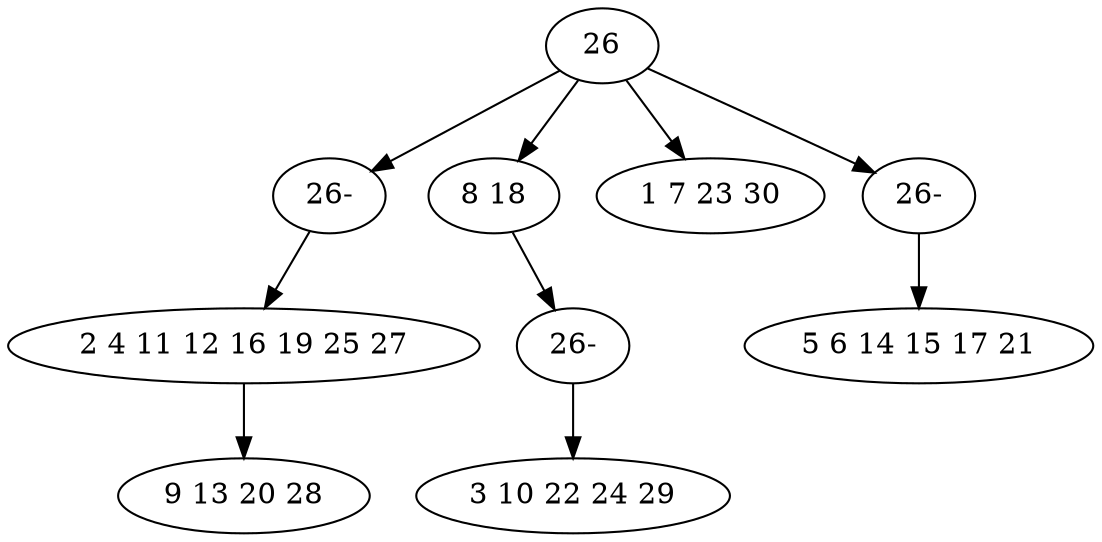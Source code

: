 digraph true_tree {
	"0" -> "7"
	"0" -> "2"
	"0" -> "3"
	"1" -> "4"
	"0" -> "8"
	"2" -> "9"
	"7" -> "1"
	"8" -> "5"
	"9" -> "6"
	"0" [label="26"];
	"1" [label="2 4 11 12 16 19 25 27"];
	"2" [label="8 18"];
	"3" [label="1 7 23 30"];
	"4" [label="9 13 20 28"];
	"5" [label="5 6 14 15 17 21"];
	"6" [label="3 10 22 24 29"];
	"7" [label="26-"];
	"8" [label="26-"];
	"9" [label="26-"];
}
